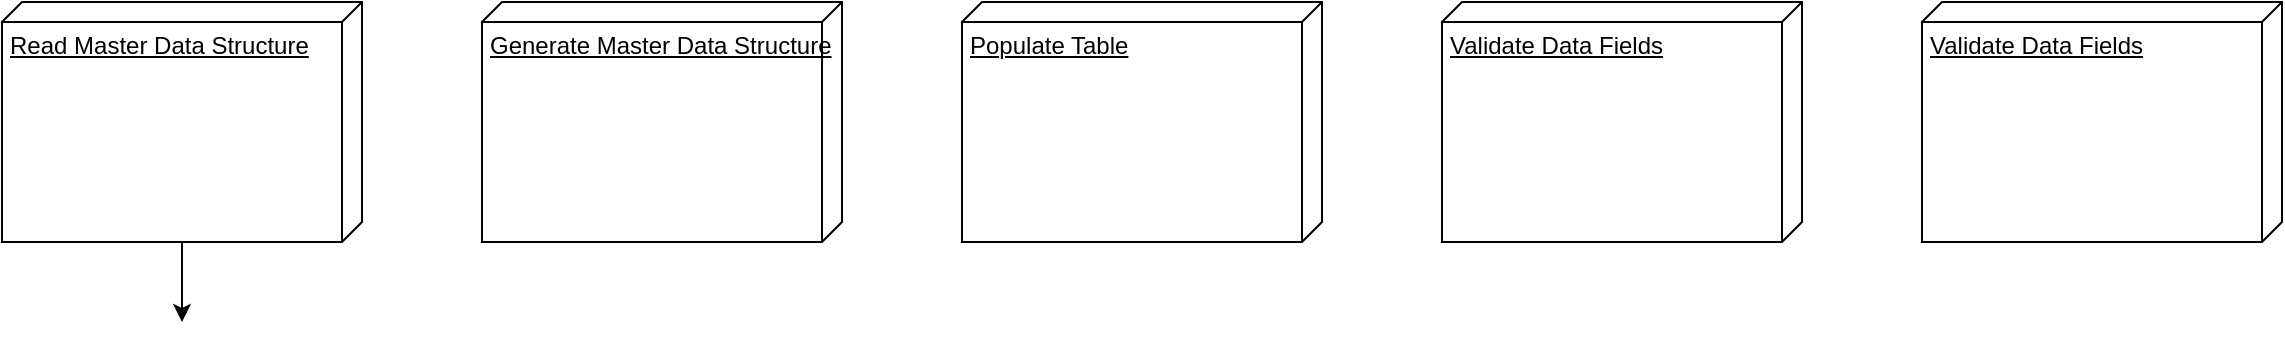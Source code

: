 <mxfile version="13.0.1" type="github"><diagram id="jBZET01vkPqpSTQxdn9G" name="Page-1"><mxGraphModel dx="1136" dy="780" grid="1" gridSize="10" guides="1" tooltips="1" connect="1" arrows="1" fold="1" page="1" pageScale="1" pageWidth="1169" pageHeight="827" math="0" shadow="0"><root><mxCell id="0"/><mxCell id="1" parent="0"/><mxCell id="C136vvrKEtoOyAXJBIPy-6" style="edgeStyle=orthogonalEdgeStyle;rounded=0;orthogonalLoop=1;jettySize=auto;html=1;" edge="1" parent="1" source="C136vvrKEtoOyAXJBIPy-1"><mxGeometry relative="1" as="geometry"><mxPoint x="110" y="240" as="targetPoint"/><Array as="points"><mxPoint x="110" y="220"/><mxPoint x="110" y="220"/></Array></mxGeometry></mxCell><mxCell id="C136vvrKEtoOyAXJBIPy-1" value="Read Master Data Structure" style="verticalAlign=top;align=left;spacingTop=8;spacingLeft=2;spacingRight=12;shape=cube;size=10;direction=south;fontStyle=4;html=1;" vertex="1" parent="1"><mxGeometry x="20" y="80" width="180" height="120" as="geometry"/></mxCell><mxCell id="C136vvrKEtoOyAXJBIPy-2" value="&lt;div&gt;Generate Master Data Structure&lt;/div&gt;&lt;div&gt;&lt;br&gt;&lt;/div&gt;&lt;div&gt;&lt;br&gt;&lt;/div&gt;" style="verticalAlign=top;align=left;spacingTop=8;spacingLeft=2;spacingRight=12;shape=cube;size=10;direction=south;fontStyle=4;html=1;" vertex="1" parent="1"><mxGeometry x="260" y="80" width="180" height="120" as="geometry"/></mxCell><mxCell id="C136vvrKEtoOyAXJBIPy-3" value="Populate Table" style="verticalAlign=top;align=left;spacingTop=8;spacingLeft=2;spacingRight=12;shape=cube;size=10;direction=south;fontStyle=4;html=1;" vertex="1" parent="1"><mxGeometry x="500" y="80" width="180" height="120" as="geometry"/></mxCell><mxCell id="C136vvrKEtoOyAXJBIPy-4" value="Validate Data Fields" style="verticalAlign=top;align=left;spacingTop=8;spacingLeft=2;spacingRight=12;shape=cube;size=10;direction=south;fontStyle=4;html=1;" vertex="1" parent="1"><mxGeometry x="740" y="80" width="180" height="120" as="geometry"/></mxCell><mxCell id="C136vvrKEtoOyAXJBIPy-5" value="Validate Data Fields" style="verticalAlign=top;align=left;spacingTop=8;spacingLeft=2;spacingRight=12;shape=cube;size=10;direction=south;fontStyle=4;html=1;" vertex="1" parent="1"><mxGeometry x="980" y="80" width="180" height="120" as="geometry"/></mxCell></root></mxGraphModel></diagram></mxfile>